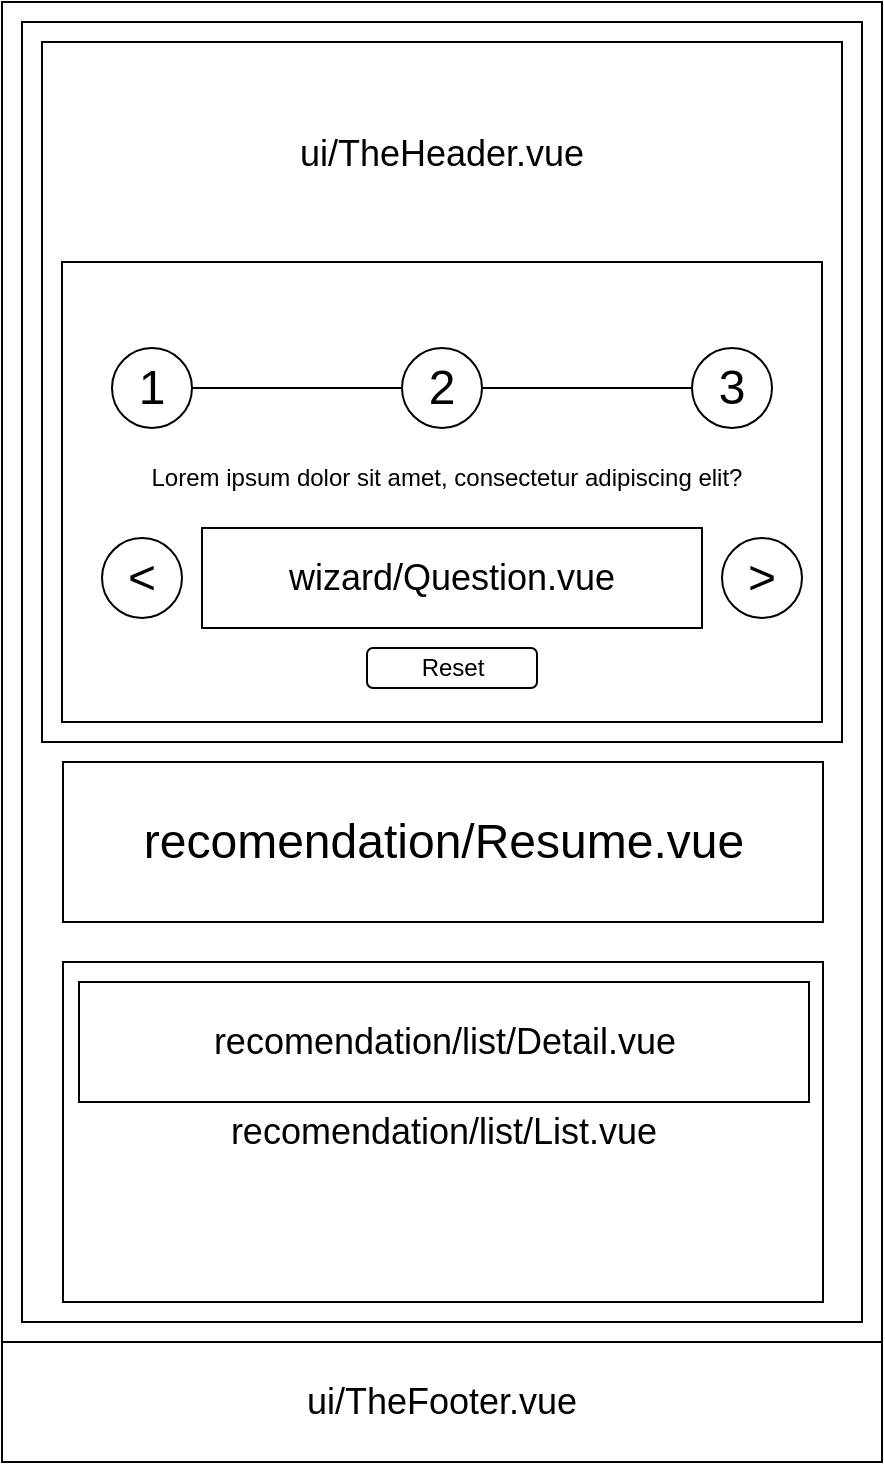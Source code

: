 <mxfile version="10.8.4" type="device"><diagram id="DMr3PoeAzjBHf5fXUOtE" name="Page-1"><mxGraphModel dx="1154" dy="370" grid="1" gridSize="10" guides="1" tooltips="1" connect="1" arrows="1" fold="1" page="1" pageScale="1" pageWidth="850" pageHeight="1100" math="0" shadow="0"><root><mxCell id="0"/><mxCell id="1" parent="0"/><mxCell id="Kbh89cm8hL6Bd0ZmCJAK-18" value="" style="rounded=0;whiteSpace=wrap;html=1;" parent="1" vertex="1"><mxGeometry x="130" y="100" width="440" height="730" as="geometry"/></mxCell><mxCell id="Kbh89cm8hL6Bd0ZmCJAK-25" value="ui/TheFooter.vue&lt;br style=&quot;font-size: 18px;&quot;&gt;" style="rounded=0;whiteSpace=wrap;html=1;fontSize=18;" parent="1" vertex="1"><mxGeometry x="130" y="770" width="440" height="60" as="geometry"/></mxCell><mxCell id="Kbh89cm8hL6Bd0ZmCJAK-29" value="&lt;span&gt;&lt;font style=&quot;font-size: 18px&quot;&gt;wizard/Wizard.vue&lt;/font&gt;&lt;br&gt;&lt;/span&gt;" style="text;html=1;strokeColor=none;fillColor=none;align=center;verticalAlign=middle;whiteSpace=wrap;rounded=0;" parent="1" vertex="1"><mxGeometry x="183.5" y="240" width="335" height="20" as="geometry"/></mxCell><mxCell id="HU1w0t6JR5_4qqHLvRAC-1" value="" style="rounded=0;whiteSpace=wrap;html=1;" vertex="1" parent="1"><mxGeometry x="140" y="110" width="420" height="650" as="geometry"/></mxCell><mxCell id="HU1w0t6JR5_4qqHLvRAC-2" value="" style="group" vertex="1" connectable="0" parent="1"><mxGeometry x="150" y="120" width="400" height="630" as="geometry"/></mxCell><mxCell id="Kbh89cm8hL6Bd0ZmCJAK-2" value="&lt;font style=&quot;font-size: 18px&quot;&gt;ui/TheHeader.vue&lt;br&gt;&lt;br&gt;&lt;br&gt;&lt;br&gt;&lt;br&gt;&lt;br&gt;&lt;br&gt;&lt;br&gt;&lt;br&gt;&lt;br&gt;&lt;br&gt;&lt;br&gt;&lt;/font&gt;" style="rounded=0;whiteSpace=wrap;html=1;" parent="HU1w0t6JR5_4qqHLvRAC-2" vertex="1"><mxGeometry width="400" height="350" as="geometry"/></mxCell><mxCell id="Kbh89cm8hL6Bd0ZmCJAK-3" value="" style="rounded=0;whiteSpace=wrap;html=1;" parent="HU1w0t6JR5_4qqHLvRAC-2" vertex="1"><mxGeometry x="10" y="110" width="380" height="230" as="geometry"/></mxCell><mxCell id="Kbh89cm8hL6Bd0ZmCJAK-5" value="&lt;font style=&quot;font-size: 18px&quot;&gt;wizard/Question.vue&lt;/font&gt;" style="rounded=0;whiteSpace=wrap;html=1;" parent="HU1w0t6JR5_4qqHLvRAC-2" vertex="1"><mxGeometry x="80" y="243" width="250" height="50" as="geometry"/></mxCell><mxCell id="Kbh89cm8hL6Bd0ZmCJAK-6" value="&lt;font style=&quot;font-size: 24px&quot;&gt;1&lt;/font&gt;" style="ellipse;whiteSpace=wrap;html=1;" parent="HU1w0t6JR5_4qqHLvRAC-2" vertex="1"><mxGeometry x="35" y="153" width="40" height="40" as="geometry"/></mxCell><mxCell id="Kbh89cm8hL6Bd0ZmCJAK-7" value="&lt;font style=&quot;font-size: 24px&quot;&gt;2&lt;/font&gt;" style="ellipse;whiteSpace=wrap;html=1;" parent="HU1w0t6JR5_4qqHLvRAC-2" vertex="1"><mxGeometry x="180" y="153" width="40" height="40" as="geometry"/></mxCell><mxCell id="Kbh89cm8hL6Bd0ZmCJAK-8" value="&lt;font style=&quot;font-size: 24px&quot;&gt;3&lt;/font&gt;" style="ellipse;whiteSpace=wrap;html=1;" parent="HU1w0t6JR5_4qqHLvRAC-2" vertex="1"><mxGeometry x="325" y="153" width="40" height="40" as="geometry"/></mxCell><mxCell id="Kbh89cm8hL6Bd0ZmCJAK-9" value="" style="endArrow=none;html=1;entryX=1;entryY=0.5;entryDx=0;entryDy=0;exitX=0;exitY=0.5;exitDx=0;exitDy=0;" parent="HU1w0t6JR5_4qqHLvRAC-2" source="Kbh89cm8hL6Bd0ZmCJAK-7" target="Kbh89cm8hL6Bd0ZmCJAK-6" edge="1"><mxGeometry width="50" height="50" relative="1" as="geometry"><mxPoint x="-20" y="523" as="sourcePoint"/><mxPoint x="30" y="473" as="targetPoint"/></mxGeometry></mxCell><mxCell id="Kbh89cm8hL6Bd0ZmCJAK-10" value="" style="endArrow=none;html=1;entryX=1;entryY=0.5;entryDx=0;entryDy=0;exitX=0;exitY=0.5;exitDx=0;exitDy=0;" parent="HU1w0t6JR5_4qqHLvRAC-2" source="Kbh89cm8hL6Bd0ZmCJAK-8" target="Kbh89cm8hL6Bd0ZmCJAK-7" edge="1"><mxGeometry width="50" height="50" relative="1" as="geometry"><mxPoint x="325" y="172" as="sourcePoint"/><mxPoint x="220" y="172" as="targetPoint"/></mxGeometry></mxCell><mxCell id="Kbh89cm8hL6Bd0ZmCJAK-12" value="&lt;span&gt;Lorem ipsum dolor sit amet, consectetur adipiscing elit?&lt;br&gt;&lt;/span&gt;" style="text;html=1;strokeColor=none;fillColor=none;align=center;verticalAlign=middle;whiteSpace=wrap;rounded=0;" parent="HU1w0t6JR5_4qqHLvRAC-2" vertex="1"><mxGeometry x="35" y="208" width="335" height="20" as="geometry"/></mxCell><mxCell id="Kbh89cm8hL6Bd0ZmCJAK-14" value="&lt;font style=&quot;font-size: 24px&quot;&gt;&amp;lt;&lt;/font&gt;" style="ellipse;whiteSpace=wrap;html=1;aspect=fixed;" parent="HU1w0t6JR5_4qqHLvRAC-2" vertex="1"><mxGeometry x="30" y="248" width="40" height="40" as="geometry"/></mxCell><mxCell id="Kbh89cm8hL6Bd0ZmCJAK-15" value="&lt;font style=&quot;font-size: 24px&quot;&gt;&amp;gt;&lt;/font&gt;" style="ellipse;whiteSpace=wrap;html=1;aspect=fixed;" parent="HU1w0t6JR5_4qqHLvRAC-2" vertex="1"><mxGeometry x="340" y="248" width="40" height="40" as="geometry"/></mxCell><mxCell id="Kbh89cm8hL6Bd0ZmCJAK-16" value="Reset" style="rounded=1;whiteSpace=wrap;html=1;" parent="HU1w0t6JR5_4qqHLvRAC-2" vertex="1"><mxGeometry x="162.5" y="303" width="85" height="20" as="geometry"/></mxCell><mxCell id="Kbh89cm8hL6Bd0ZmCJAK-17" value="&lt;font style=&quot;font-size: 24px&quot;&gt;recomendation/Resume.vue&lt;br&gt;&lt;/font&gt;" style="rounded=0;whiteSpace=wrap;html=1;" parent="HU1w0t6JR5_4qqHLvRAC-2" vertex="1"><mxGeometry x="10.5" y="360" width="380" height="80" as="geometry"/></mxCell><mxCell id="Kbh89cm8hL6Bd0ZmCJAK-19" value="&lt;font style=&quot;font-size: 18px&quot;&gt;recomendation/list/List.vue&lt;/font&gt;" style="rounded=0;whiteSpace=wrap;html=1;" parent="HU1w0t6JR5_4qqHLvRAC-2" vertex="1"><mxGeometry x="10.5" y="460" width="380" height="170" as="geometry"/></mxCell><mxCell id="Kbh89cm8hL6Bd0ZmCJAK-20" value="&lt;font style=&quot;font-size: 18px&quot;&gt;recomendation/list/Detail.vue&lt;/font&gt;&lt;br&gt;" style="rounded=0;whiteSpace=wrap;html=1;" parent="HU1w0t6JR5_4qqHLvRAC-2" vertex="1"><mxGeometry x="18.5" y="470" width="365" height="60" as="geometry"/></mxCell></root></mxGraphModel></diagram></mxfile>